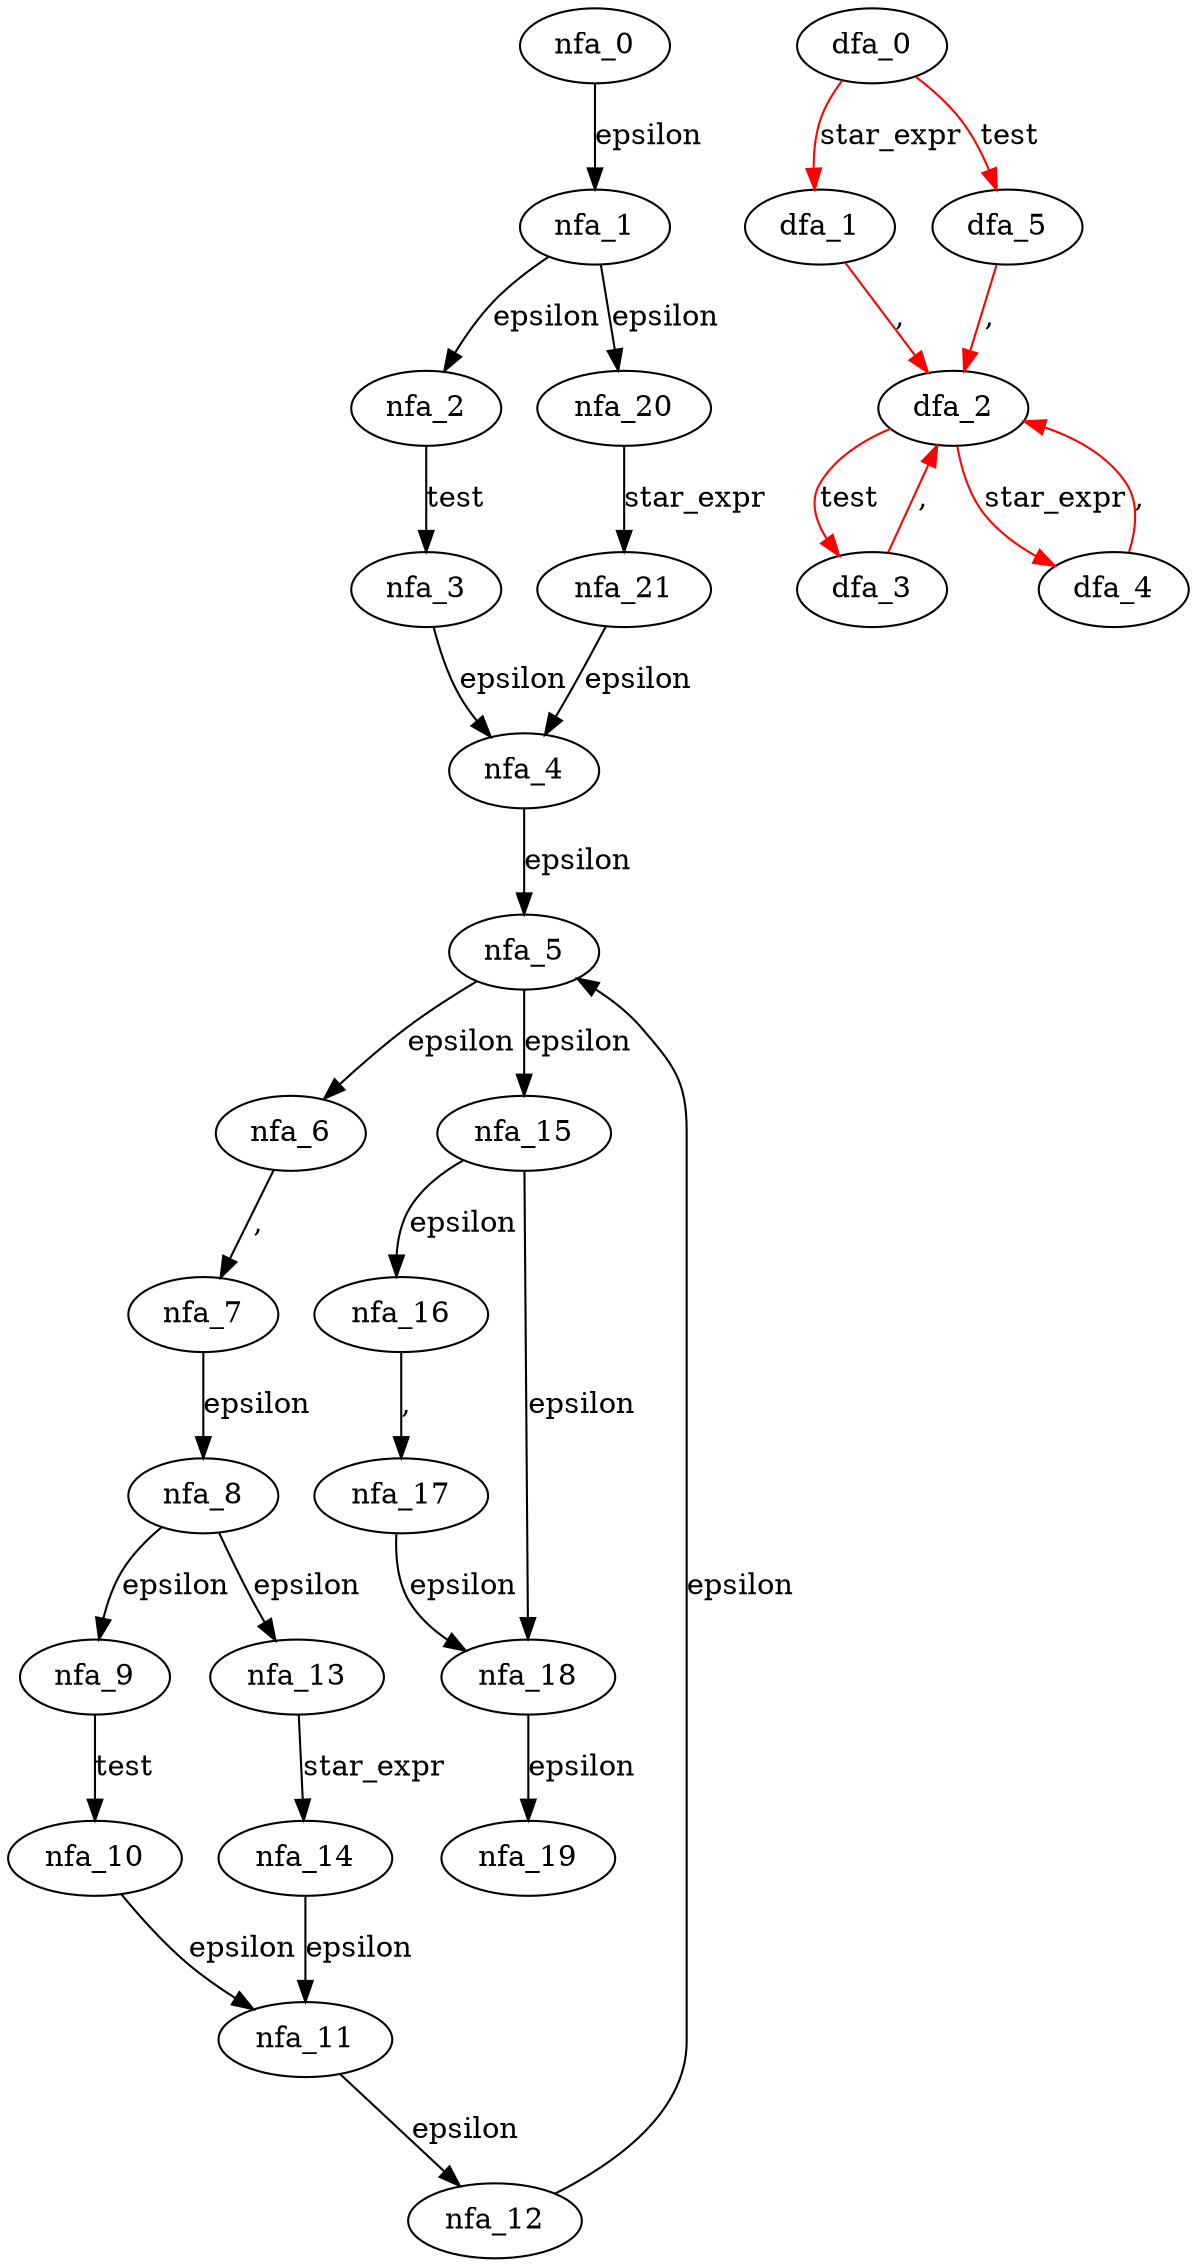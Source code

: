 digraph testlist_star_expr {
 subgraph testlist_star_expr_nfa {
  nfa_0->nfa_1[label=epsilon]
  nfa_1->nfa_2[label=epsilon]
  nfa_2->nfa_3[label=test]
  nfa_3->nfa_4[label=epsilon]
  nfa_4->nfa_5[label=epsilon]
  nfa_5->nfa_6[label=epsilon]
  nfa_6->nfa_7[label=","]
  nfa_7->nfa_8[label=epsilon]
  nfa_8->nfa_9[label=epsilon]
  nfa_9->nfa_10[label=test]
  nfa_10->nfa_11[label=epsilon]
  nfa_11->nfa_12[label=epsilon]
  nfa_12->nfa_5[label=epsilon]
  nfa_8->nfa_13[label=epsilon]
  nfa_13->nfa_14[label=star_expr]
  nfa_14->nfa_11[label=epsilon]
  nfa_5->nfa_15[label=epsilon]
  nfa_15->nfa_16[label=epsilon]
  nfa_16->nfa_17[label=","]
  nfa_17->nfa_18[label=epsilon]
  nfa_18->nfa_19[label=epsilon]
  nfa_15->nfa_18[label=epsilon]
  nfa_1->nfa_20[label=epsilon]
  nfa_20->nfa_21[label=star_expr]
  nfa_21->nfa_4[label=epsilon]
  }
 subgraph testlist_star_expr_dfa {
  dfa_0->dfa_1[label=star_expr,color=red]
  dfa_1->dfa_2[label=",",color=red]
  dfa_2->dfa_3[label=test,color=red]
  dfa_3->dfa_2[label=",",color=red]
  dfa_2->dfa_4[label=star_expr,color=red]
  dfa_4->dfa_2[label=",",color=red]
  dfa_0->dfa_5[label=test,color=red]
  dfa_5->dfa_2[label=",",color=red]
  }
}
